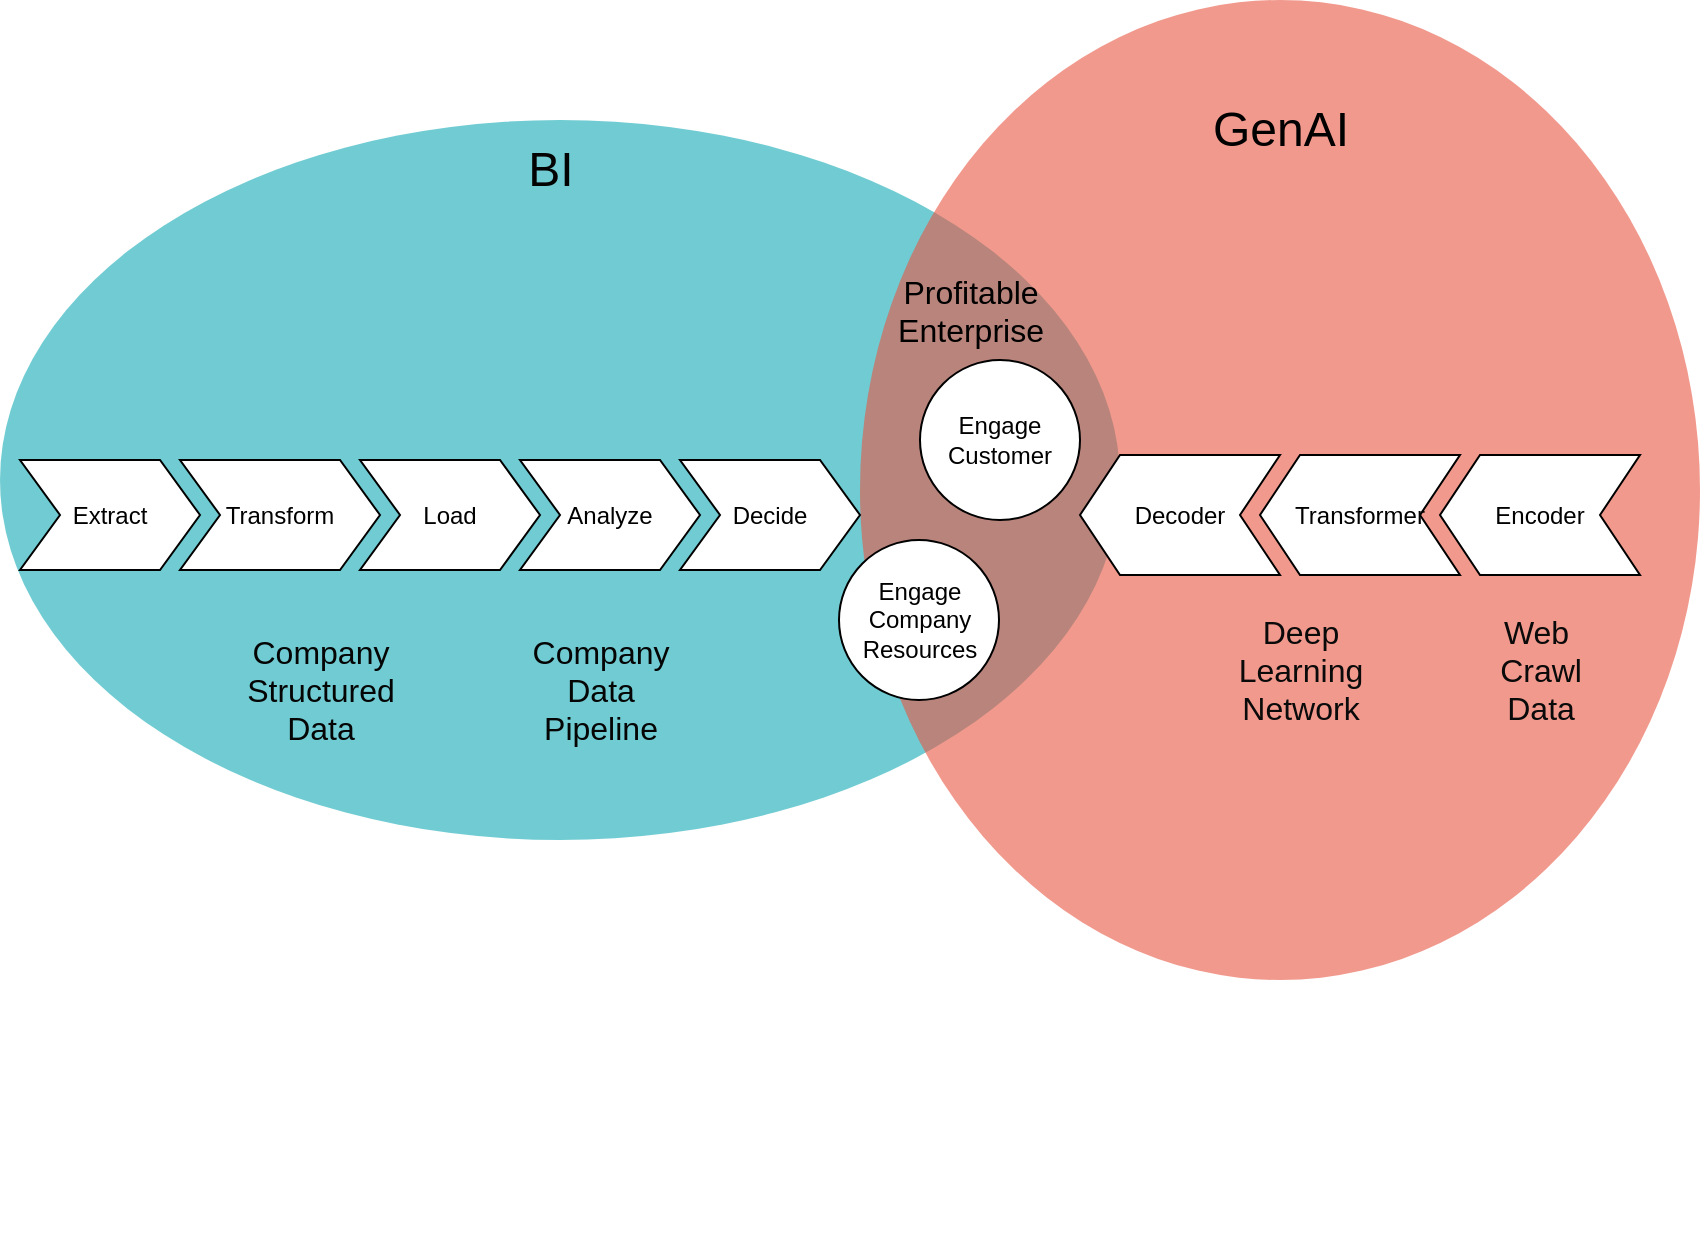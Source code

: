 <mxfile version="24.5.2" type="github">
  <diagram id="3228e29e-7158-1315-38df-8450db1d8a1d" name="Page-1">
    <mxGraphModel dx="1120" dy="426" grid="1" gridSize="10" guides="1" tooltips="1" connect="1" arrows="1" fold="1" page="1" pageScale="1" pageWidth="1169" pageHeight="827" background="none" math="0" shadow="0">
      <root>
        <mxCell id="0" />
        <mxCell id="1" parent="0" />
        <mxCell id="21532" value="" style="ellipse;fillColor=#12AAB5;opacity=60;strokeColor=none;html=1;fontColor=#FFFFFF;" parent="1" vertex="1">
          <mxGeometry x="80" y="70" width="560" height="360" as="geometry" />
        </mxCell>
        <mxCell id="21533" value="" style="ellipse;fillColor=#e85642;opacity=60;strokeColor=none;html=1;fontColor=#FFFFFF;" parent="1" vertex="1">
          <mxGeometry x="510" y="10" width="420" height="490" as="geometry" />
        </mxCell>
        <mxCell id="21534" value="BI" style="text;fontSize=24;align=center;verticalAlign=middle;html=1;fontColor=#030303;" parent="1" vertex="1">
          <mxGeometry x="260" y="60" width="190" height="70" as="geometry" />
        </mxCell>
        <mxCell id="21535" value="GenAI" style="text;fontSize=24;align=center;verticalAlign=middle;html=1;fontColor=#000000;" parent="1" vertex="1">
          <mxGeometry x="625" y="40" width="190" height="70" as="geometry" />
        </mxCell>
        <mxCell id="21536" value="Tradition" style="text;fontSize=24;align=center;verticalAlign=middle;html=1;fontColor=#FFFFFF;" parent="1" vertex="1">
          <mxGeometry x="499.5" y="558.5" width="190" height="70" as="geometry" />
        </mxCell>
        <mxCell id="21537" value="Profitable&lt;div&gt;Enterprise&lt;/div&gt;" style="text;align=center;html=1;fontColor=#000000;fontSize=16;" parent="1" vertex="1">
          <mxGeometry x="545" y="140" width="40" height="40" as="geometry" />
        </mxCell>
        <mxCell id="EMeTvUz9oc_N5_n9DYTT-21541" value="Web&amp;nbsp;&lt;div&gt;Crawl&lt;/div&gt;&lt;div&gt;Data&lt;/div&gt;" style="text;align=center;html=1;fontColor=#0a0a0a;fontSize=16;" parent="1" vertex="1">
          <mxGeometry x="780" y="310" width="140" height="40" as="geometry" />
        </mxCell>
        <mxCell id="EMeTvUz9oc_N5_n9DYTT-21542" value="Company&lt;div&gt;Structured&lt;/div&gt;&lt;div&gt;Data&lt;/div&gt;" style="text;align=center;html=1;fontColor=#050505;fontSize=16;" parent="1" vertex="1">
          <mxGeometry x="220" y="320" width="40" height="40" as="geometry" />
        </mxCell>
        <mxCell id="xgVN-YOWQU56Oe4teA5X-21541" value="Extract" style="shape=step;perimeter=stepPerimeter;whiteSpace=wrap;html=1;fixedSize=1;" vertex="1" parent="1">
          <mxGeometry x="90" y="240" width="90" height="55" as="geometry" />
        </mxCell>
        <mxCell id="xgVN-YOWQU56Oe4teA5X-21542" value="Transform" style="shape=step;perimeter=stepPerimeter;whiteSpace=wrap;html=1;fixedSize=1;" vertex="1" parent="1">
          <mxGeometry x="170" y="240" width="100" height="55" as="geometry" />
        </mxCell>
        <mxCell id="xgVN-YOWQU56Oe4teA5X-21543" value="Load" style="shape=step;perimeter=stepPerimeter;whiteSpace=wrap;html=1;fixedSize=1;" vertex="1" parent="1">
          <mxGeometry x="260" y="240" width="90" height="55" as="geometry" />
        </mxCell>
        <mxCell id="xgVN-YOWQU56Oe4teA5X-21544" value="Analyze" style="shape=step;perimeter=stepPerimeter;whiteSpace=wrap;html=1;fixedSize=1;" vertex="1" parent="1">
          <mxGeometry x="340" y="240" width="90" height="55" as="geometry" />
        </mxCell>
        <mxCell id="xgVN-YOWQU56Oe4teA5X-21545" value="Decide" style="shape=step;perimeter=stepPerimeter;whiteSpace=wrap;html=1;fixedSize=1;" vertex="1" parent="1">
          <mxGeometry x="420" y="240" width="90" height="55" as="geometry" />
        </mxCell>
        <mxCell id="xgVN-YOWQU56Oe4teA5X-21546" value="Engage&lt;div&gt;Customer&lt;/div&gt;" style="ellipse;whiteSpace=wrap;html=1;aspect=fixed;" vertex="1" parent="1">
          <mxGeometry x="540" y="190" width="80" height="80" as="geometry" />
        </mxCell>
        <mxCell id="xgVN-YOWQU56Oe4teA5X-21547" value="Encoder" style="shape=step;perimeter=stepPerimeter;whiteSpace=wrap;html=1;fixedSize=1;rotation=0;direction=west;" vertex="1" parent="1">
          <mxGeometry x="800" y="237.5" width="100" height="60" as="geometry" />
        </mxCell>
        <mxCell id="xgVN-YOWQU56Oe4teA5X-21548" value="Transformer" style="shape=step;perimeter=stepPerimeter;whiteSpace=wrap;html=1;fixedSize=1;rotation=0;direction=west;" vertex="1" parent="1">
          <mxGeometry x="710" y="237.5" width="100" height="60" as="geometry" />
        </mxCell>
        <mxCell id="xgVN-YOWQU56Oe4teA5X-21549" value="Decoder" style="shape=step;perimeter=stepPerimeter;whiteSpace=wrap;html=1;fixedSize=1;rotation=0;direction=west;" vertex="1" parent="1">
          <mxGeometry x="620" y="237.5" width="100" height="60" as="geometry" />
        </mxCell>
        <mxCell id="xgVN-YOWQU56Oe4teA5X-21550" value="Engage&lt;div&gt;Company&lt;/div&gt;&lt;div&gt;Resources&lt;/div&gt;" style="ellipse;whiteSpace=wrap;html=1;aspect=fixed;" vertex="1" parent="1">
          <mxGeometry x="499.5" y="280" width="80" height="80" as="geometry" />
        </mxCell>
        <mxCell id="xgVN-YOWQU56Oe4teA5X-21551" value="Deep&lt;div&gt;Learning&lt;/div&gt;&lt;div&gt;Network&lt;/div&gt;" style="text;align=center;html=1;fontColor=#0a0a0a;fontSize=16;" vertex="1" parent="1">
          <mxGeometry x="660" y="310" width="140" height="40" as="geometry" />
        </mxCell>
        <mxCell id="xgVN-YOWQU56Oe4teA5X-21552" value="Company&lt;div&gt;Data&lt;/div&gt;&lt;div&gt;Pipeline&lt;/div&gt;" style="text;align=center;html=1;fontColor=#050505;fontSize=16;" vertex="1" parent="1">
          <mxGeometry x="360" y="320" width="40" height="40" as="geometry" />
        </mxCell>
      </root>
    </mxGraphModel>
  </diagram>
</mxfile>
